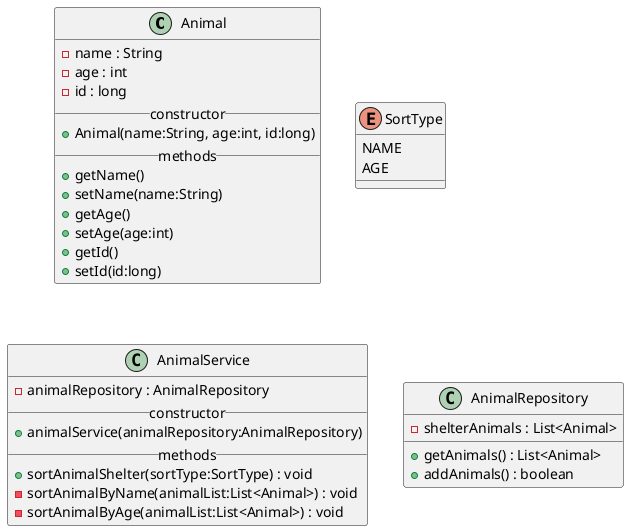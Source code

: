 @startuml
class Animal{
- name : String
- age : int
- id : long
__ constructor__
+ Animal(name:String, age:int, id:long)
__methods__
+ getName()
+ setName(name:String)
+ getAge()
+ setAge(age:int)
+ getId()
+ setId(id:long)
}

enum SortType{
NAME
AGE
}

class AnimalService{
- animalRepository : AnimalRepository
__ constructor__
+ animalService(animalRepository:AnimalRepository)
__methods__
+ sortAnimalShelter(sortType:SortType) : void
- sortAnimalByName(animalList:List<Animal>) : void
- sortAnimalByAge(animalList:List<Animal>) : void
}

class AnimalRepository{
- shelterAnimals : List<Animal>
+ getAnimals() : List<Animal>
+ addAnimals() : boolean
}

@enduml